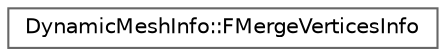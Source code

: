digraph "Graphical Class Hierarchy"
{
 // INTERACTIVE_SVG=YES
 // LATEX_PDF_SIZE
  bgcolor="transparent";
  edge [fontname=Helvetica,fontsize=10,labelfontname=Helvetica,labelfontsize=10];
  node [fontname=Helvetica,fontsize=10,shape=box,height=0.2,width=0.4];
  rankdir="LR";
  Node0 [id="Node000000",label="DynamicMeshInfo::FMergeVerticesInfo",height=0.2,width=0.4,color="grey40", fillcolor="white", style="filled",URL="$db/d20/structDynamicMeshInfo_1_1FMergeVerticesInfo.html",tooltip="Information about mesh elements modified by MergeVertices()"];
}
